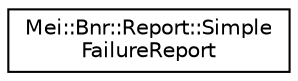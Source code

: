 digraph "Graphical Class Hierarchy"
{
  edge [fontname="Helvetica",fontsize="10",labelfontname="Helvetica",labelfontsize="10"];
  node [fontname="Helvetica",fontsize="10",shape=record];
  rankdir="LR";
  Node1 [label="Mei::Bnr::Report::Simple\lFailureReport",height=0.2,width=0.4,color="black", fillcolor="white", style="filled",URL="$a00166.html",tooltip="This report is filled when simple failure occured without bill movement. "];
}

